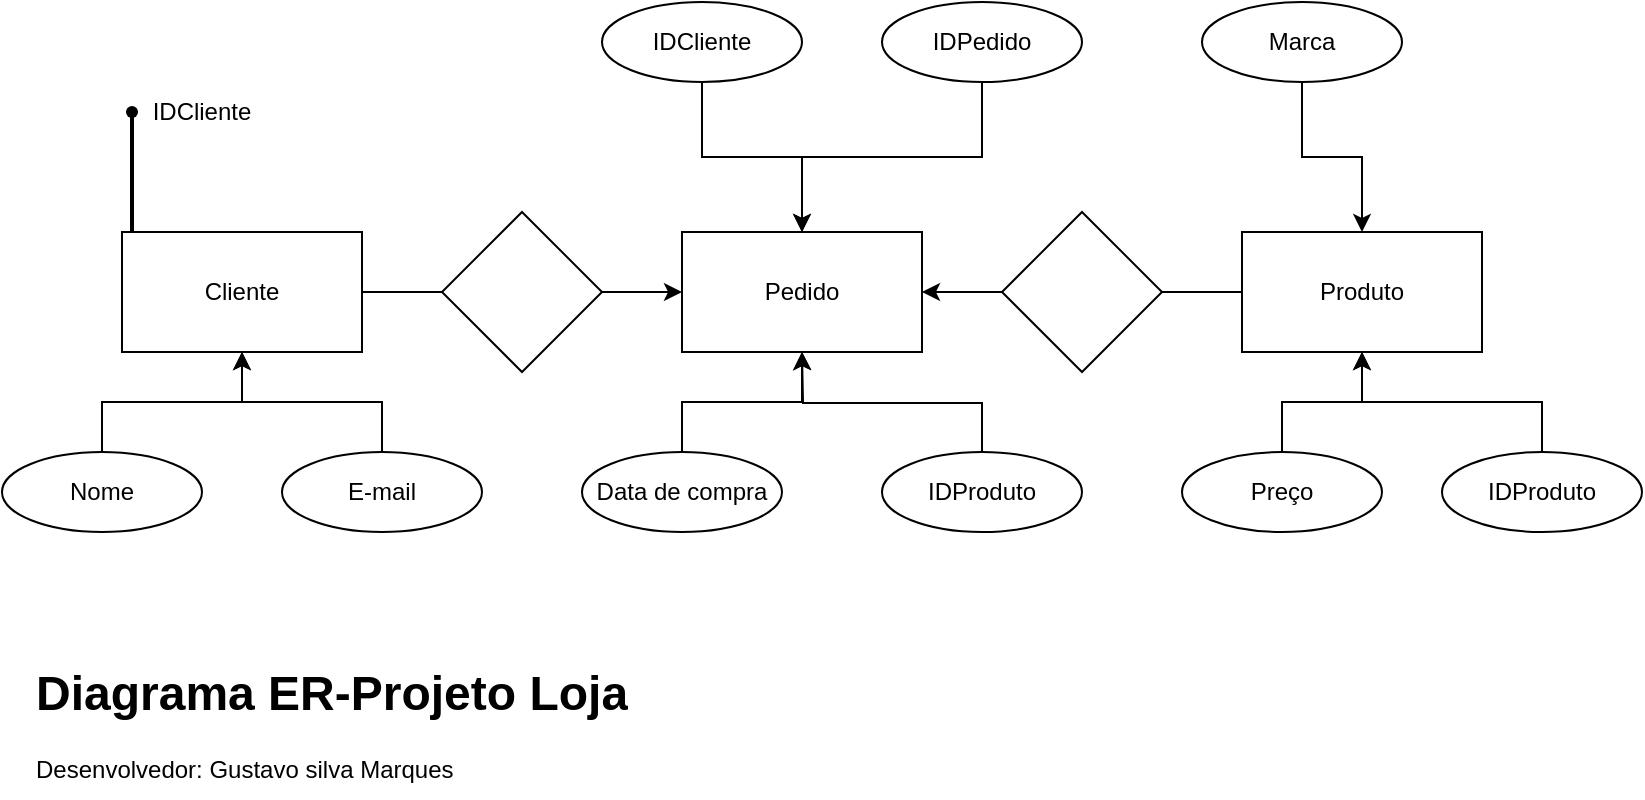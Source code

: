 <mxfile version="26.0.14">
  <diagram name="Page-1" id="-73KAZ-jp16Jp66tYkBc">
    <mxGraphModel dx="1588" dy="840" grid="1" gridSize="10" guides="1" tooltips="1" connect="1" arrows="1" fold="1" page="1" pageScale="1" pageWidth="850" pageHeight="1100" background="none" math="0" shadow="0">
      <root>
        <mxCell id="0" />
        <mxCell id="1" parent="0" />
        <mxCell id="HU9ENwudb09Pc6d5kq8a-1" value="" style="rounded=0;whiteSpace=wrap;html=1;" vertex="1" parent="1">
          <mxGeometry x="360" y="190" width="120" height="60" as="geometry" />
        </mxCell>
        <mxCell id="HU9ENwudb09Pc6d5kq8a-93" style="edgeStyle=orthogonalEdgeStyle;rounded=0;orthogonalLoop=1;jettySize=auto;html=1;exitX=1;exitY=0.5;exitDx=0;exitDy=0;entryX=0;entryY=0.5;entryDx=0;entryDy=0;" edge="1" parent="1" source="HU9ENwudb09Pc6d5kq8a-2" target="HU9ENwudb09Pc6d5kq8a-1">
          <mxGeometry relative="1" as="geometry" />
        </mxCell>
        <mxCell id="HU9ENwudb09Pc6d5kq8a-2" value="" style="rounded=0;whiteSpace=wrap;html=1;" vertex="1" parent="1">
          <mxGeometry x="80" y="190" width="120" height="60" as="geometry" />
        </mxCell>
        <mxCell id="HU9ENwudb09Pc6d5kq8a-94" style="edgeStyle=orthogonalEdgeStyle;rounded=0;orthogonalLoop=1;jettySize=auto;html=1;exitX=0;exitY=0.5;exitDx=0;exitDy=0;entryX=1;entryY=0.5;entryDx=0;entryDy=0;" edge="1" parent="1" source="HU9ENwudb09Pc6d5kq8a-3" target="HU9ENwudb09Pc6d5kq8a-1">
          <mxGeometry relative="1" as="geometry" />
        </mxCell>
        <mxCell id="HU9ENwudb09Pc6d5kq8a-3" value="" style="rounded=0;whiteSpace=wrap;html=1;" vertex="1" parent="1">
          <mxGeometry x="640" y="190" width="120" height="60" as="geometry" />
        </mxCell>
        <mxCell id="HU9ENwudb09Pc6d5kq8a-4" value="" style="rhombus;whiteSpace=wrap;html=1;fillStyle=auto;strokeWidth=1;aspect=fixed;" vertex="1" parent="1">
          <mxGeometry x="240" y="180" width="80" height="80" as="geometry" />
        </mxCell>
        <mxCell id="HU9ENwudb09Pc6d5kq8a-5" value="" style="rhombus;whiteSpace=wrap;html=1;" vertex="1" parent="1">
          <mxGeometry x="520" y="180" width="80" height="80" as="geometry" />
        </mxCell>
        <mxCell id="HU9ENwudb09Pc6d5kq8a-6" value="Cliente" style="text;html=1;align=center;verticalAlign=middle;whiteSpace=wrap;rounded=0;" vertex="1" parent="1">
          <mxGeometry x="110" y="205" width="60" height="30" as="geometry" />
        </mxCell>
        <mxCell id="HU9ENwudb09Pc6d5kq8a-7" value="Pedido" style="text;html=1;align=center;verticalAlign=middle;whiteSpace=wrap;rounded=0;" vertex="1" parent="1">
          <mxGeometry x="390" y="205" width="60" height="30" as="geometry" />
        </mxCell>
        <mxCell id="HU9ENwudb09Pc6d5kq8a-8" value="Produto" style="text;html=1;align=center;verticalAlign=middle;whiteSpace=wrap;rounded=0;" vertex="1" parent="1">
          <mxGeometry x="670" y="205" width="60" height="30" as="geometry" />
        </mxCell>
        <mxCell id="HU9ENwudb09Pc6d5kq8a-36" value="" style="shape=waypoint;sketch=0;fillStyle=solid;size=6;pointerEvents=1;points=[];fillColor=none;resizable=0;rotatable=0;perimeter=centerPerimeter;snapToPoint=1;" vertex="1" parent="1">
          <mxGeometry x="75" y="120" width="20" height="20" as="geometry" />
        </mxCell>
        <mxCell id="HU9ENwudb09Pc6d5kq8a-37" value="" style="line;strokeWidth=2;direction=south;html=1;" vertex="1" parent="1">
          <mxGeometry x="80" y="130" width="10" height="60" as="geometry" />
        </mxCell>
        <mxCell id="HU9ENwudb09Pc6d5kq8a-40" value="IDCliente" style="text;html=1;align=center;verticalAlign=middle;whiteSpace=wrap;rounded=0;" vertex="1" parent="1">
          <mxGeometry x="90" y="115" width="60" height="30" as="geometry" />
        </mxCell>
        <mxCell id="HU9ENwudb09Pc6d5kq8a-79" style="edgeStyle=orthogonalEdgeStyle;rounded=0;orthogonalLoop=1;jettySize=auto;html=1;exitX=0.5;exitY=0;exitDx=0;exitDy=0;" edge="1" parent="1" source="HU9ENwudb09Pc6d5kq8a-49" target="HU9ENwudb09Pc6d5kq8a-2">
          <mxGeometry relative="1" as="geometry" />
        </mxCell>
        <mxCell id="HU9ENwudb09Pc6d5kq8a-49" value="Nome" style="ellipse;whiteSpace=wrap;html=1;align=center;" vertex="1" parent="1">
          <mxGeometry x="20" y="300" width="100" height="40" as="geometry" />
        </mxCell>
        <mxCell id="HU9ENwudb09Pc6d5kq8a-80" style="edgeStyle=orthogonalEdgeStyle;rounded=0;orthogonalLoop=1;jettySize=auto;html=1;exitX=0.5;exitY=0;exitDx=0;exitDy=0;entryX=0.5;entryY=1;entryDx=0;entryDy=0;" edge="1" parent="1" source="HU9ENwudb09Pc6d5kq8a-50" target="HU9ENwudb09Pc6d5kq8a-2">
          <mxGeometry relative="1" as="geometry" />
        </mxCell>
        <mxCell id="HU9ENwudb09Pc6d5kq8a-50" value="E-mail" style="ellipse;whiteSpace=wrap;html=1;align=center;" vertex="1" parent="1">
          <mxGeometry x="160" y="300" width="100" height="40" as="geometry" />
        </mxCell>
        <mxCell id="HU9ENwudb09Pc6d5kq8a-87" style="edgeStyle=orthogonalEdgeStyle;rounded=0;orthogonalLoop=1;jettySize=auto;html=1;exitX=0.5;exitY=0;exitDx=0;exitDy=0;entryX=0.5;entryY=1;entryDx=0;entryDy=0;" edge="1" parent="1" source="HU9ENwudb09Pc6d5kq8a-62" target="HU9ENwudb09Pc6d5kq8a-1">
          <mxGeometry relative="1" as="geometry" />
        </mxCell>
        <mxCell id="HU9ENwudb09Pc6d5kq8a-62" value="Data de compra" style="ellipse;whiteSpace=wrap;html=1;align=center;" vertex="1" parent="1">
          <mxGeometry x="310" y="300" width="100" height="40" as="geometry" />
        </mxCell>
        <mxCell id="HU9ENwudb09Pc6d5kq8a-83" style="edgeStyle=orthogonalEdgeStyle;rounded=0;orthogonalLoop=1;jettySize=auto;html=1;exitX=0.5;exitY=1;exitDx=0;exitDy=0;" edge="1" parent="1" source="HU9ENwudb09Pc6d5kq8a-63" target="HU9ENwudb09Pc6d5kq8a-1">
          <mxGeometry relative="1" as="geometry" />
        </mxCell>
        <mxCell id="HU9ENwudb09Pc6d5kq8a-63" value="IDCliente" style="ellipse;whiteSpace=wrap;html=1;align=center;" vertex="1" parent="1">
          <mxGeometry x="320" y="75" width="100" height="40" as="geometry" />
        </mxCell>
        <mxCell id="HU9ENwudb09Pc6d5kq8a-84" style="edgeStyle=orthogonalEdgeStyle;rounded=0;orthogonalLoop=1;jettySize=auto;html=1;exitX=0.5;exitY=1;exitDx=0;exitDy=0;entryX=0.5;entryY=0;entryDx=0;entryDy=0;" edge="1" parent="1" source="HU9ENwudb09Pc6d5kq8a-65" target="HU9ENwudb09Pc6d5kq8a-1">
          <mxGeometry relative="1" as="geometry" />
        </mxCell>
        <mxCell id="HU9ENwudb09Pc6d5kq8a-65" value="IDPedido" style="ellipse;whiteSpace=wrap;html=1;align=center;" vertex="1" parent="1">
          <mxGeometry x="460" y="75" width="100" height="40" as="geometry" />
        </mxCell>
        <mxCell id="HU9ENwudb09Pc6d5kq8a-88" style="edgeStyle=orthogonalEdgeStyle;rounded=0;orthogonalLoop=1;jettySize=auto;html=1;exitX=0.5;exitY=0;exitDx=0;exitDy=0;" edge="1" parent="1" source="HU9ENwudb09Pc6d5kq8a-66">
          <mxGeometry relative="1" as="geometry">
            <mxPoint x="420.0" y="250" as="targetPoint" />
          </mxGeometry>
        </mxCell>
        <mxCell id="HU9ENwudb09Pc6d5kq8a-66" value="IDProduto" style="ellipse;whiteSpace=wrap;html=1;align=center;" vertex="1" parent="1">
          <mxGeometry x="460" y="300" width="100" height="40" as="geometry" />
        </mxCell>
        <mxCell id="HU9ENwudb09Pc6d5kq8a-92" style="edgeStyle=orthogonalEdgeStyle;rounded=0;orthogonalLoop=1;jettySize=auto;html=1;exitX=0.5;exitY=0;exitDx=0;exitDy=0;entryX=0.5;entryY=1;entryDx=0;entryDy=0;" edge="1" parent="1" source="HU9ENwudb09Pc6d5kq8a-72" target="HU9ENwudb09Pc6d5kq8a-3">
          <mxGeometry relative="1" as="geometry" />
        </mxCell>
        <mxCell id="HU9ENwudb09Pc6d5kq8a-72" value="Preço" style="ellipse;whiteSpace=wrap;html=1;align=center;" vertex="1" parent="1">
          <mxGeometry x="610" y="300" width="100" height="40" as="geometry" />
        </mxCell>
        <mxCell id="HU9ENwudb09Pc6d5kq8a-85" style="edgeStyle=orthogonalEdgeStyle;rounded=0;orthogonalLoop=1;jettySize=auto;html=1;exitX=0.5;exitY=1;exitDx=0;exitDy=0;entryX=0.5;entryY=0;entryDx=0;entryDy=0;" edge="1" parent="1" source="HU9ENwudb09Pc6d5kq8a-73" target="HU9ENwudb09Pc6d5kq8a-3">
          <mxGeometry relative="1" as="geometry" />
        </mxCell>
        <mxCell id="HU9ENwudb09Pc6d5kq8a-73" value="Marca" style="ellipse;whiteSpace=wrap;html=1;align=center;" vertex="1" parent="1">
          <mxGeometry x="620" y="75" width="100" height="40" as="geometry" />
        </mxCell>
        <mxCell id="HU9ENwudb09Pc6d5kq8a-91" style="edgeStyle=orthogonalEdgeStyle;rounded=0;orthogonalLoop=1;jettySize=auto;html=1;exitX=0.5;exitY=0;exitDx=0;exitDy=0;entryX=0.5;entryY=1;entryDx=0;entryDy=0;" edge="1" parent="1" source="HU9ENwudb09Pc6d5kq8a-90" target="HU9ENwudb09Pc6d5kq8a-3">
          <mxGeometry relative="1" as="geometry" />
        </mxCell>
        <mxCell id="HU9ENwudb09Pc6d5kq8a-90" value="IDProduto" style="ellipse;whiteSpace=wrap;html=1;align=center;" vertex="1" parent="1">
          <mxGeometry x="740" y="300" width="100" height="40" as="geometry" />
        </mxCell>
        <mxCell id="HU9ENwudb09Pc6d5kq8a-97" value="&lt;h1 style=&quot;margin-top: 0px;&quot;&gt;Diagrama ER-Projeto Loja&lt;/h1&gt;&lt;p&gt;Desenvolvedor: Gustavo silva Marques&lt;/p&gt;" style="text;html=1;whiteSpace=wrap;overflow=hidden;rounded=0;strokeWidth=5;" vertex="1" parent="1">
          <mxGeometry x="35" y="400" width="345" height="70" as="geometry" />
        </mxCell>
      </root>
    </mxGraphModel>
  </diagram>
</mxfile>
